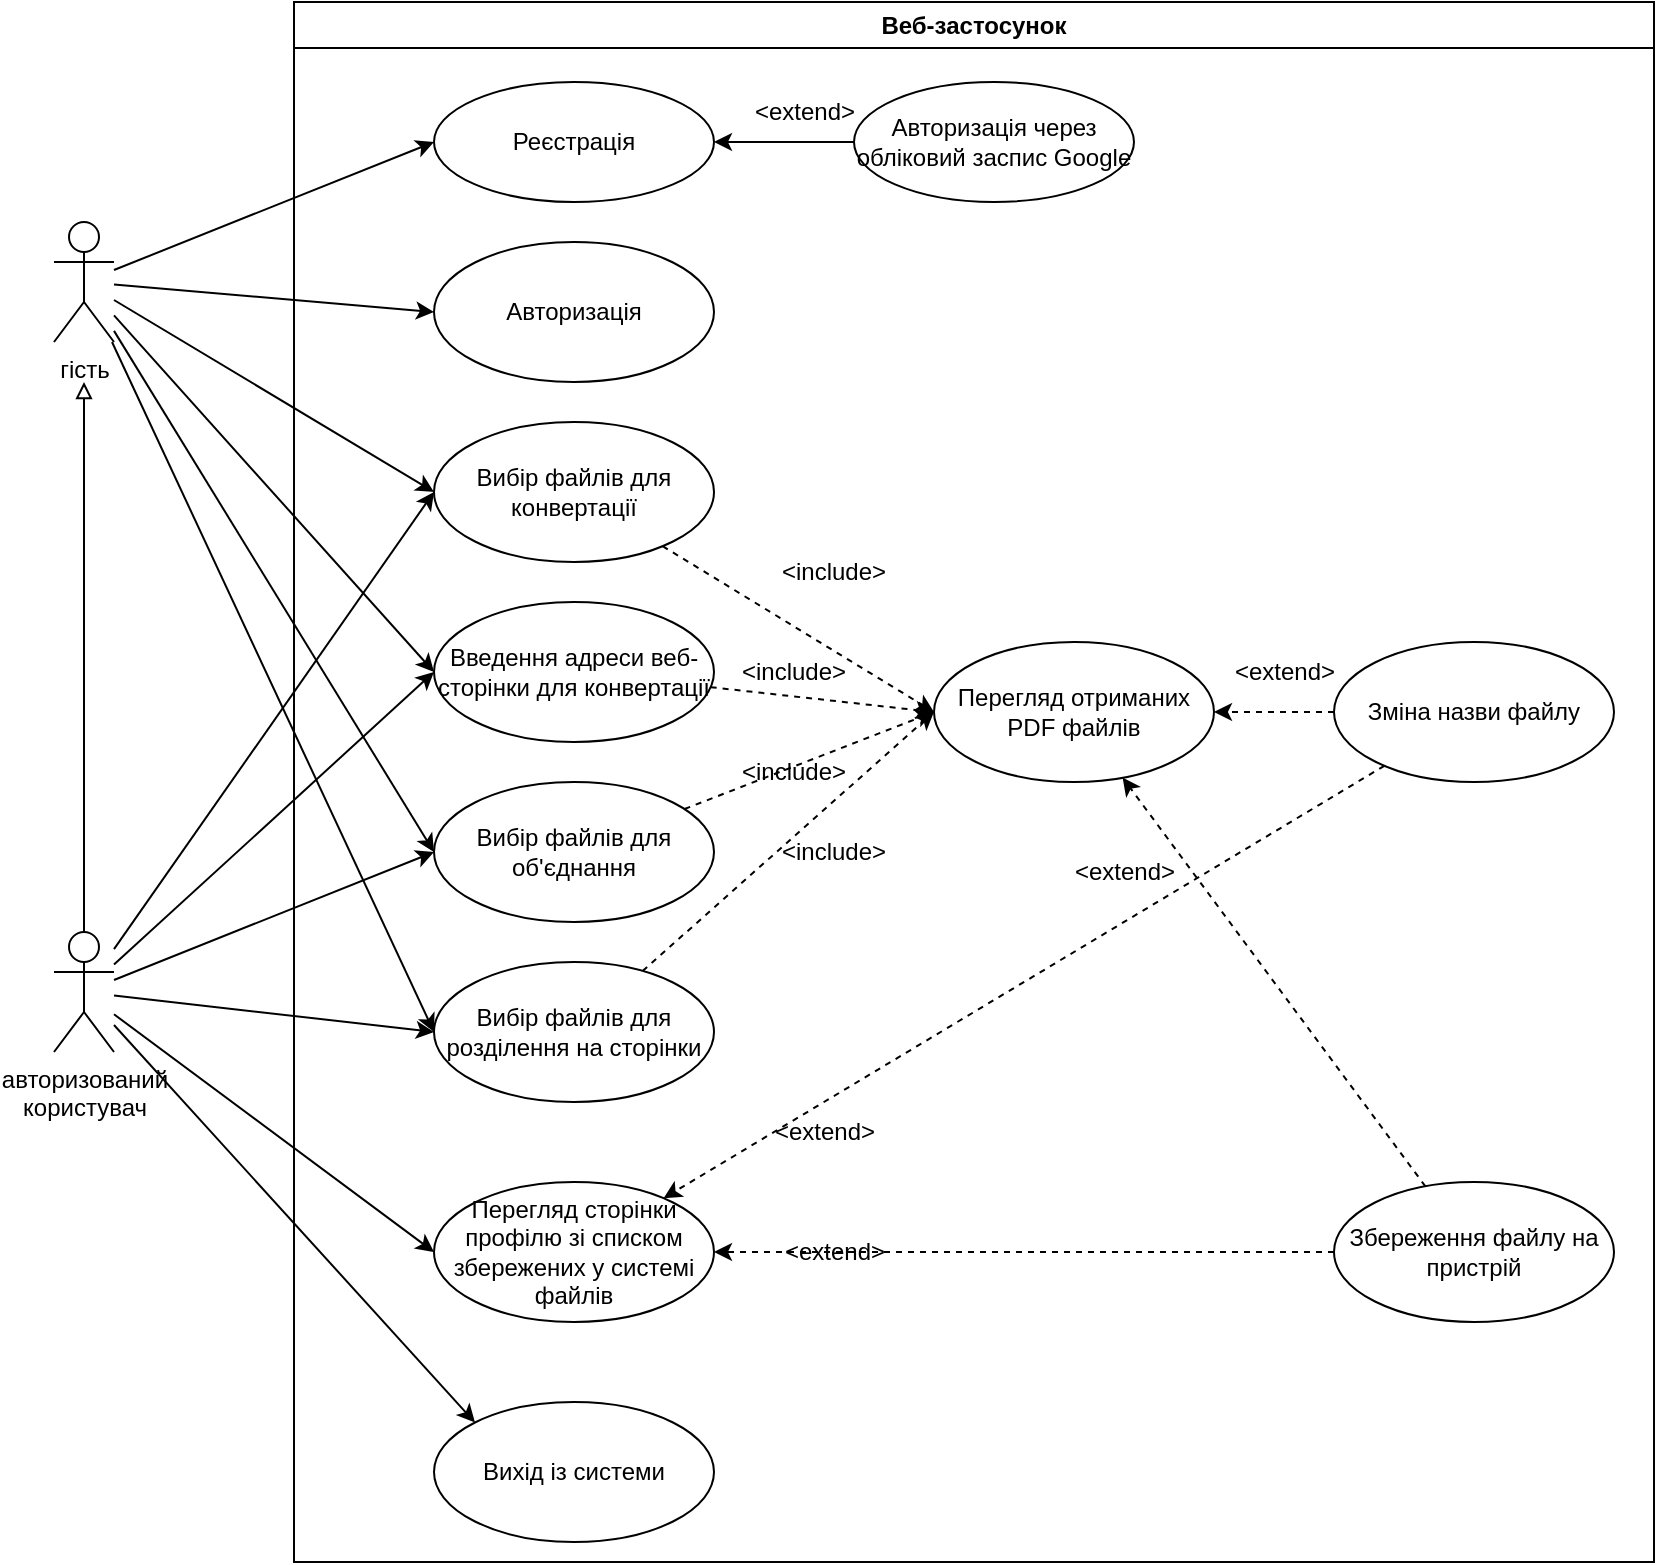 <mxfile version="22.1.11" type="device">
  <diagram id="C5RBs43oDa-KdzZeNtuy" name="Page-1">
    <mxGraphModel dx="2600" dy="1331" grid="1" gridSize="10" guides="1" tooltips="1" connect="1" arrows="1" fold="1" page="1" pageScale="1" pageWidth="827" pageHeight="1169" math="0" shadow="0">
      <root>
        <mxCell id="WIyWlLk6GJQsqaUBKTNV-0" />
        <mxCell id="WIyWlLk6GJQsqaUBKTNV-1" parent="WIyWlLk6GJQsqaUBKTNV-0" />
        <mxCell id="SCf2EPnI9vIEPAPCYgBq-2" value="Веб-застосунок" style="swimlane;whiteSpace=wrap;html=1;gradientColor=none;" vertex="1" parent="WIyWlLk6GJQsqaUBKTNV-1">
          <mxGeometry x="550" y="60" width="680" height="780" as="geometry" />
        </mxCell>
        <mxCell id="SCf2EPnI9vIEPAPCYgBq-10" value="Перегляд отриманих PDF файлів" style="ellipse;whiteSpace=wrap;html=1;" vertex="1" parent="SCf2EPnI9vIEPAPCYgBq-2">
          <mxGeometry x="320" y="320" width="140" height="70" as="geometry" />
        </mxCell>
        <mxCell id="SCf2EPnI9vIEPAPCYgBq-11" style="rounded=0;orthogonalLoop=1;jettySize=auto;html=1;dashed=1;entryX=1;entryY=0.5;entryDx=0;entryDy=0;" edge="1" parent="SCf2EPnI9vIEPAPCYgBq-2" source="SCf2EPnI9vIEPAPCYgBq-12" target="SCf2EPnI9vIEPAPCYgBq-10">
          <mxGeometry relative="1" as="geometry" />
        </mxCell>
        <mxCell id="SCf2EPnI9vIEPAPCYgBq-19" style="rounded=0;orthogonalLoop=1;jettySize=auto;html=1;dashed=1;" edge="1" parent="SCf2EPnI9vIEPAPCYgBq-2" source="SCf2EPnI9vIEPAPCYgBq-12" target="SCf2EPnI9vIEPAPCYgBq-17">
          <mxGeometry relative="1" as="geometry" />
        </mxCell>
        <mxCell id="SCf2EPnI9vIEPAPCYgBq-12" value="Зміна назви файлу" style="ellipse;whiteSpace=wrap;html=1;" vertex="1" parent="SCf2EPnI9vIEPAPCYgBq-2">
          <mxGeometry x="520" y="320" width="140" height="70" as="geometry" />
        </mxCell>
        <mxCell id="SCf2EPnI9vIEPAPCYgBq-18" style="rounded=0;orthogonalLoop=1;jettySize=auto;html=1;dashed=1;" edge="1" parent="SCf2EPnI9vIEPAPCYgBq-2" source="SCf2EPnI9vIEPAPCYgBq-13" target="SCf2EPnI9vIEPAPCYgBq-17">
          <mxGeometry relative="1" as="geometry" />
        </mxCell>
        <mxCell id="SCf2EPnI9vIEPAPCYgBq-13" value="Збереження файлу на пристрій" style="ellipse;whiteSpace=wrap;html=1;" vertex="1" parent="SCf2EPnI9vIEPAPCYgBq-2">
          <mxGeometry x="520" y="590" width="140" height="70" as="geometry" />
        </mxCell>
        <mxCell id="SCf2EPnI9vIEPAPCYgBq-14" style="rounded=0;orthogonalLoop=1;jettySize=auto;html=1;dashed=1;" edge="1" parent="SCf2EPnI9vIEPAPCYgBq-2" source="SCf2EPnI9vIEPAPCYgBq-13" target="SCf2EPnI9vIEPAPCYgBq-10">
          <mxGeometry relative="1" as="geometry" />
        </mxCell>
        <mxCell id="SCf2EPnI9vIEPAPCYgBq-15" value="&amp;lt;extend&amp;gt;" style="text;html=1;align=center;verticalAlign=middle;resizable=0;points=[];autosize=1;strokeColor=none;fillColor=none;fontStyle=0" vertex="1" parent="SCf2EPnI9vIEPAPCYgBq-2">
          <mxGeometry x="460" y="320" width="70" height="30" as="geometry" />
        </mxCell>
        <mxCell id="SCf2EPnI9vIEPAPCYgBq-16" value="&amp;lt;extend&amp;gt;" style="text;html=1;align=center;verticalAlign=middle;resizable=0;points=[];autosize=1;strokeColor=none;fillColor=none;" vertex="1" parent="SCf2EPnI9vIEPAPCYgBq-2">
          <mxGeometry x="380" y="420" width="70" height="30" as="geometry" />
        </mxCell>
        <mxCell id="SCf2EPnI9vIEPAPCYgBq-17" value="Перегляд сторінки профілю зі списком збережених у системі файлів" style="ellipse;whiteSpace=wrap;html=1;" vertex="1" parent="SCf2EPnI9vIEPAPCYgBq-2">
          <mxGeometry x="70" y="590" width="140" height="70" as="geometry" />
        </mxCell>
        <mxCell id="SCf2EPnI9vIEPAPCYgBq-20" value="&amp;lt;extend&amp;gt;" style="text;html=1;align=center;verticalAlign=middle;resizable=0;points=[];autosize=1;strokeColor=none;fillColor=none;" vertex="1" parent="SCf2EPnI9vIEPAPCYgBq-2">
          <mxGeometry x="230" y="550" width="70" height="30" as="geometry" />
        </mxCell>
        <mxCell id="SCf2EPnI9vIEPAPCYgBq-21" value="&amp;lt;extend&amp;gt;" style="text;html=1;align=center;verticalAlign=middle;resizable=0;points=[];autosize=1;strokeColor=none;fillColor=none;" vertex="1" parent="SCf2EPnI9vIEPAPCYgBq-2">
          <mxGeometry x="235" y="610" width="70" height="30" as="geometry" />
        </mxCell>
        <mxCell id="SCf2EPnI9vIEPAPCYgBq-23" value="Реєстрація" style="ellipse;whiteSpace=wrap;html=1;" vertex="1" parent="SCf2EPnI9vIEPAPCYgBq-2">
          <mxGeometry x="70" y="40" width="140" height="60" as="geometry" />
        </mxCell>
        <mxCell id="SCf2EPnI9vIEPAPCYgBq-24" value="Авторизація" style="ellipse;whiteSpace=wrap;html=1;" vertex="1" parent="SCf2EPnI9vIEPAPCYgBq-2">
          <mxGeometry x="70" y="120" width="140" height="70" as="geometry" />
        </mxCell>
        <mxCell id="SCf2EPnI9vIEPAPCYgBq-27" value="Вихід із системи" style="ellipse;whiteSpace=wrap;html=1;" vertex="1" parent="SCf2EPnI9vIEPAPCYgBq-2">
          <mxGeometry x="70" y="700" width="140" height="70" as="geometry" />
        </mxCell>
        <mxCell id="SCf2EPnI9vIEPAPCYgBq-45" style="rounded=0;orthogonalLoop=1;jettySize=auto;html=1;entryX=0;entryY=0.5;entryDx=0;entryDy=0;dashed=1;" edge="1" parent="SCf2EPnI9vIEPAPCYgBq-2" source="SCf2EPnI9vIEPAPCYgBq-30" target="SCf2EPnI9vIEPAPCYgBq-10">
          <mxGeometry relative="1" as="geometry" />
        </mxCell>
        <mxCell id="SCf2EPnI9vIEPAPCYgBq-30" value="Вибір файлів для конвертації" style="ellipse;whiteSpace=wrap;html=1;" vertex="1" parent="SCf2EPnI9vIEPAPCYgBq-2">
          <mxGeometry x="70" y="210" width="140" height="70" as="geometry" />
        </mxCell>
        <mxCell id="SCf2EPnI9vIEPAPCYgBq-47" style="rounded=0;orthogonalLoop=1;jettySize=auto;html=1;dashed=1;entryX=0;entryY=0.5;entryDx=0;entryDy=0;" edge="1" parent="SCf2EPnI9vIEPAPCYgBq-2" source="SCf2EPnI9vIEPAPCYgBq-31" target="SCf2EPnI9vIEPAPCYgBq-10">
          <mxGeometry relative="1" as="geometry">
            <mxPoint x="420" y="330" as="targetPoint" />
          </mxGeometry>
        </mxCell>
        <mxCell id="SCf2EPnI9vIEPAPCYgBq-31" value="Вибір файлів для об&#39;єднання" style="ellipse;whiteSpace=wrap;html=1;" vertex="1" parent="SCf2EPnI9vIEPAPCYgBq-2">
          <mxGeometry x="70" y="390" width="140" height="70" as="geometry" />
        </mxCell>
        <mxCell id="SCf2EPnI9vIEPAPCYgBq-48" style="rounded=0;orthogonalLoop=1;jettySize=auto;html=1;entryX=0;entryY=0.5;entryDx=0;entryDy=0;dashed=1;" edge="1" parent="SCf2EPnI9vIEPAPCYgBq-2" source="SCf2EPnI9vIEPAPCYgBq-32" target="SCf2EPnI9vIEPAPCYgBq-10">
          <mxGeometry relative="1" as="geometry" />
        </mxCell>
        <mxCell id="SCf2EPnI9vIEPAPCYgBq-32" value="Вибір файлів для розділення на сторінки" style="ellipse;whiteSpace=wrap;html=1;" vertex="1" parent="SCf2EPnI9vIEPAPCYgBq-2">
          <mxGeometry x="70" y="480" width="140" height="70" as="geometry" />
        </mxCell>
        <mxCell id="SCf2EPnI9vIEPAPCYgBq-46" style="rounded=0;orthogonalLoop=1;jettySize=auto;html=1;dashed=1;entryX=0;entryY=0.5;entryDx=0;entryDy=0;" edge="1" parent="SCf2EPnI9vIEPAPCYgBq-2" source="SCf2EPnI9vIEPAPCYgBq-33" target="SCf2EPnI9vIEPAPCYgBq-10">
          <mxGeometry relative="1" as="geometry">
            <mxPoint x="420" y="335" as="targetPoint" />
          </mxGeometry>
        </mxCell>
        <mxCell id="SCf2EPnI9vIEPAPCYgBq-33" value="Введення адреси веб-сторінки для конвертації" style="ellipse;whiteSpace=wrap;html=1;" vertex="1" parent="SCf2EPnI9vIEPAPCYgBq-2">
          <mxGeometry x="70" y="300" width="140" height="70" as="geometry" />
        </mxCell>
        <mxCell id="SCf2EPnI9vIEPAPCYgBq-35" style="edgeStyle=orthogonalEdgeStyle;rounded=0;orthogonalLoop=1;jettySize=auto;html=1;entryX=1;entryY=0.5;entryDx=0;entryDy=0;" edge="1" parent="SCf2EPnI9vIEPAPCYgBq-2" source="SCf2EPnI9vIEPAPCYgBq-34" target="SCf2EPnI9vIEPAPCYgBq-23">
          <mxGeometry relative="1" as="geometry" />
        </mxCell>
        <mxCell id="SCf2EPnI9vIEPAPCYgBq-34" value="Авторизація через обліковий заспис Google" style="ellipse;whiteSpace=wrap;html=1;" vertex="1" parent="SCf2EPnI9vIEPAPCYgBq-2">
          <mxGeometry x="280" y="40" width="140" height="60" as="geometry" />
        </mxCell>
        <mxCell id="SCf2EPnI9vIEPAPCYgBq-36" value="&amp;lt;extend&amp;gt;" style="text;html=1;align=center;verticalAlign=middle;resizable=0;points=[];autosize=1;strokeColor=none;fillColor=none;fontStyle=0" vertex="1" parent="SCf2EPnI9vIEPAPCYgBq-2">
          <mxGeometry x="220" y="40" width="70" height="30" as="geometry" />
        </mxCell>
        <mxCell id="SCf2EPnI9vIEPAPCYgBq-49" value="&amp;lt;include&amp;gt;" style="text;html=1;strokeColor=none;fillColor=none;align=center;verticalAlign=middle;whiteSpace=wrap;rounded=0;" vertex="1" parent="SCf2EPnI9vIEPAPCYgBq-2">
          <mxGeometry x="240" y="270" width="60" height="30" as="geometry" />
        </mxCell>
        <mxCell id="SCf2EPnI9vIEPAPCYgBq-50" value="&amp;lt;include&amp;gt;" style="text;html=1;strokeColor=none;fillColor=none;align=center;verticalAlign=middle;whiteSpace=wrap;rounded=0;" vertex="1" parent="SCf2EPnI9vIEPAPCYgBq-2">
          <mxGeometry x="220" y="320" width="60" height="30" as="geometry" />
        </mxCell>
        <mxCell id="SCf2EPnI9vIEPAPCYgBq-51" value="&amp;lt;include&amp;gt;" style="text;html=1;strokeColor=none;fillColor=none;align=center;verticalAlign=middle;whiteSpace=wrap;rounded=0;" vertex="1" parent="SCf2EPnI9vIEPAPCYgBq-2">
          <mxGeometry x="220" y="370" width="60" height="30" as="geometry" />
        </mxCell>
        <mxCell id="SCf2EPnI9vIEPAPCYgBq-52" value="&amp;lt;include&amp;gt;" style="text;html=1;strokeColor=none;fillColor=none;align=center;verticalAlign=middle;whiteSpace=wrap;rounded=0;" vertex="1" parent="SCf2EPnI9vIEPAPCYgBq-2">
          <mxGeometry x="240" y="410" width="60" height="30" as="geometry" />
        </mxCell>
        <mxCell id="SCf2EPnI9vIEPAPCYgBq-25" style="rounded=0;orthogonalLoop=1;jettySize=auto;html=1;entryX=0;entryY=0.5;entryDx=0;entryDy=0;" edge="1" parent="WIyWlLk6GJQsqaUBKTNV-1" source="SCf2EPnI9vIEPAPCYgBq-5" target="SCf2EPnI9vIEPAPCYgBq-23">
          <mxGeometry relative="1" as="geometry" />
        </mxCell>
        <mxCell id="SCf2EPnI9vIEPAPCYgBq-26" style="rounded=0;orthogonalLoop=1;jettySize=auto;html=1;entryX=0;entryY=0.5;entryDx=0;entryDy=0;" edge="1" parent="WIyWlLk6GJQsqaUBKTNV-1" source="SCf2EPnI9vIEPAPCYgBq-5" target="SCf2EPnI9vIEPAPCYgBq-24">
          <mxGeometry relative="1" as="geometry" />
        </mxCell>
        <mxCell id="SCf2EPnI9vIEPAPCYgBq-37" style="rounded=0;orthogonalLoop=1;jettySize=auto;html=1;entryX=0;entryY=0.5;entryDx=0;entryDy=0;" edge="1" parent="WIyWlLk6GJQsqaUBKTNV-1" source="SCf2EPnI9vIEPAPCYgBq-5" target="SCf2EPnI9vIEPAPCYgBq-30">
          <mxGeometry relative="1" as="geometry" />
        </mxCell>
        <mxCell id="SCf2EPnI9vIEPAPCYgBq-39" style="rounded=0;orthogonalLoop=1;jettySize=auto;html=1;entryX=0;entryY=0.5;entryDx=0;entryDy=0;" edge="1" parent="WIyWlLk6GJQsqaUBKTNV-1" source="SCf2EPnI9vIEPAPCYgBq-5" target="SCf2EPnI9vIEPAPCYgBq-31">
          <mxGeometry relative="1" as="geometry" />
        </mxCell>
        <mxCell id="SCf2EPnI9vIEPAPCYgBq-40" style="rounded=0;orthogonalLoop=1;jettySize=auto;html=1;entryX=0;entryY=0.5;entryDx=0;entryDy=0;" edge="1" parent="WIyWlLk6GJQsqaUBKTNV-1" source="SCf2EPnI9vIEPAPCYgBq-5" target="SCf2EPnI9vIEPAPCYgBq-32">
          <mxGeometry relative="1" as="geometry" />
        </mxCell>
        <mxCell id="SCf2EPnI9vIEPAPCYgBq-5" value="гість" style="shape=umlActor;verticalLabelPosition=bottom;verticalAlign=top;html=1;" vertex="1" parent="WIyWlLk6GJQsqaUBKTNV-1">
          <mxGeometry x="430" y="170" width="30" height="60" as="geometry" />
        </mxCell>
        <mxCell id="SCf2EPnI9vIEPAPCYgBq-28" style="rounded=0;orthogonalLoop=1;jettySize=auto;html=1;entryX=0;entryY=0;entryDx=0;entryDy=0;" edge="1" parent="WIyWlLk6GJQsqaUBKTNV-1" source="SCf2EPnI9vIEPAPCYgBq-6" target="SCf2EPnI9vIEPAPCYgBq-27">
          <mxGeometry relative="1" as="geometry" />
        </mxCell>
        <mxCell id="SCf2EPnI9vIEPAPCYgBq-29" style="rounded=0;orthogonalLoop=1;jettySize=auto;html=1;entryX=0;entryY=0.5;entryDx=0;entryDy=0;" edge="1" parent="WIyWlLk6GJQsqaUBKTNV-1" source="SCf2EPnI9vIEPAPCYgBq-6" target="SCf2EPnI9vIEPAPCYgBq-17">
          <mxGeometry relative="1" as="geometry" />
        </mxCell>
        <mxCell id="SCf2EPnI9vIEPAPCYgBq-41" style="rounded=0;orthogonalLoop=1;jettySize=auto;html=1;entryX=0;entryY=0.5;entryDx=0;entryDy=0;" edge="1" parent="WIyWlLk6GJQsqaUBKTNV-1" source="SCf2EPnI9vIEPAPCYgBq-6" target="SCf2EPnI9vIEPAPCYgBq-32">
          <mxGeometry relative="1" as="geometry" />
        </mxCell>
        <mxCell id="SCf2EPnI9vIEPAPCYgBq-42" style="rounded=0;orthogonalLoop=1;jettySize=auto;html=1;entryX=0;entryY=0.5;entryDx=0;entryDy=0;" edge="1" parent="WIyWlLk6GJQsqaUBKTNV-1" source="SCf2EPnI9vIEPAPCYgBq-6" target="SCf2EPnI9vIEPAPCYgBq-31">
          <mxGeometry relative="1" as="geometry" />
        </mxCell>
        <mxCell id="SCf2EPnI9vIEPAPCYgBq-43" style="rounded=0;orthogonalLoop=1;jettySize=auto;html=1;entryX=0;entryY=0.5;entryDx=0;entryDy=0;" edge="1" parent="WIyWlLk6GJQsqaUBKTNV-1" source="SCf2EPnI9vIEPAPCYgBq-6" target="SCf2EPnI9vIEPAPCYgBq-33">
          <mxGeometry relative="1" as="geometry" />
        </mxCell>
        <mxCell id="SCf2EPnI9vIEPAPCYgBq-44" style="rounded=0;orthogonalLoop=1;jettySize=auto;html=1;entryX=0;entryY=0.5;entryDx=0;entryDy=0;" edge="1" parent="WIyWlLk6GJQsqaUBKTNV-1" source="SCf2EPnI9vIEPAPCYgBq-6" target="SCf2EPnI9vIEPAPCYgBq-30">
          <mxGeometry relative="1" as="geometry" />
        </mxCell>
        <mxCell id="SCf2EPnI9vIEPAPCYgBq-6" value="авторизований &lt;br&gt;користувач" style="shape=umlActor;verticalLabelPosition=bottom;verticalAlign=top;html=1;" vertex="1" parent="WIyWlLk6GJQsqaUBKTNV-1">
          <mxGeometry x="430" y="525" width="30" height="60" as="geometry" />
        </mxCell>
        <mxCell id="SCf2EPnI9vIEPAPCYgBq-7" style="edgeStyle=orthogonalEdgeStyle;rounded=0;orthogonalLoop=1;jettySize=auto;html=1;endArrow=block;endFill=0;" edge="1" parent="WIyWlLk6GJQsqaUBKTNV-1" source="SCf2EPnI9vIEPAPCYgBq-6">
          <mxGeometry relative="1" as="geometry">
            <mxPoint x="445" y="250" as="targetPoint" />
          </mxGeometry>
        </mxCell>
        <mxCell id="SCf2EPnI9vIEPAPCYgBq-38" style="rounded=0;orthogonalLoop=1;jettySize=auto;html=1;entryX=0;entryY=0.5;entryDx=0;entryDy=0;" edge="1" parent="WIyWlLk6GJQsqaUBKTNV-1" source="SCf2EPnI9vIEPAPCYgBq-5" target="SCf2EPnI9vIEPAPCYgBq-33">
          <mxGeometry relative="1" as="geometry" />
        </mxCell>
      </root>
    </mxGraphModel>
  </diagram>
</mxfile>
